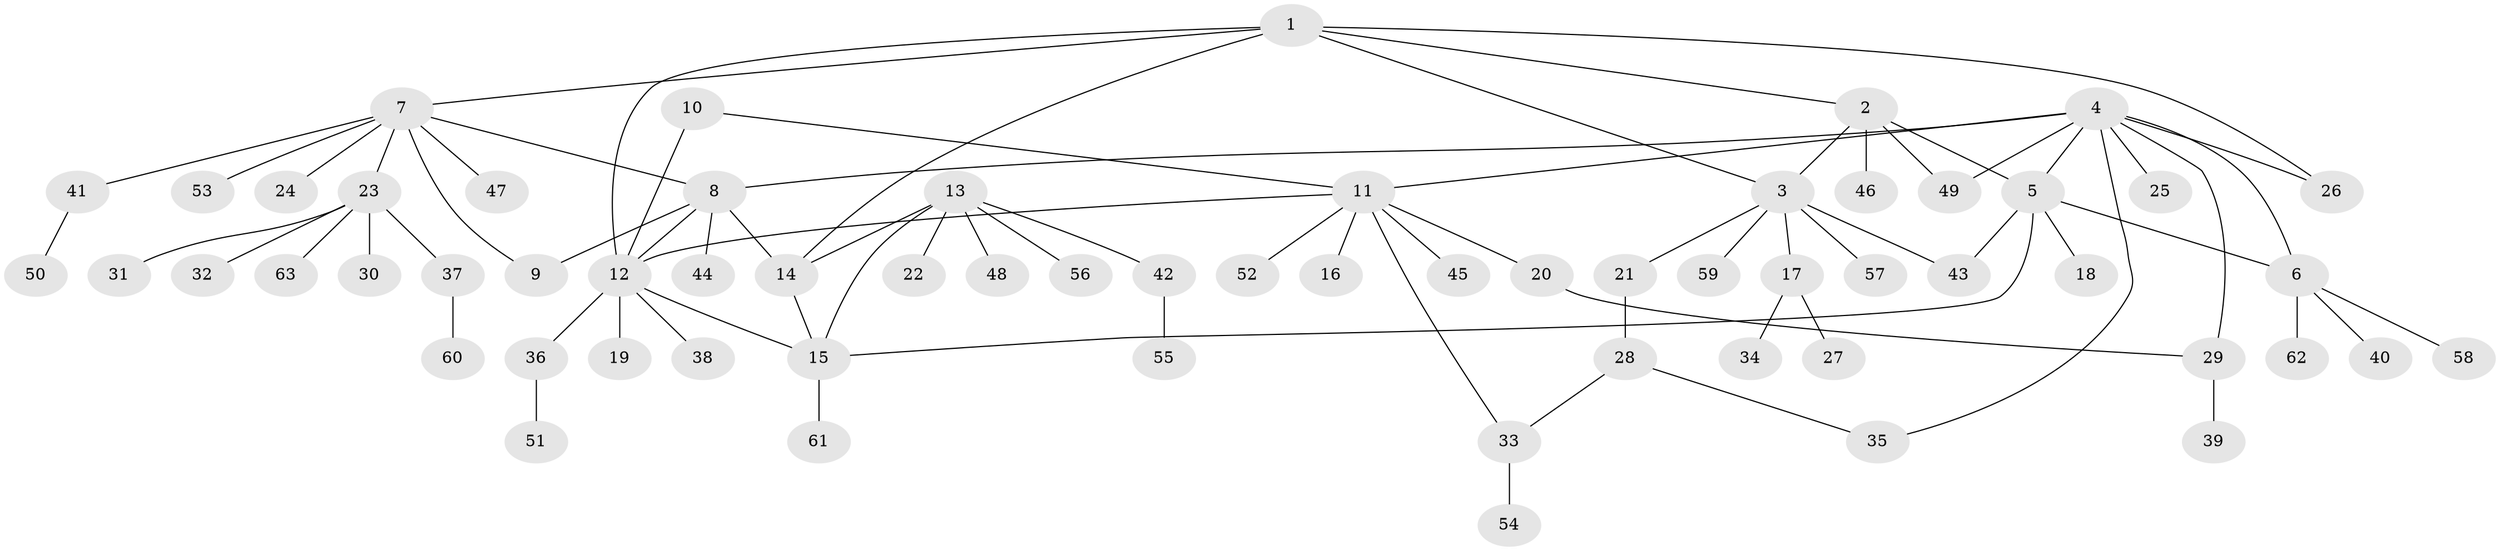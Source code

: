 // coarse degree distribution, {8: 0.029411764705882353, 2: 0.08823529411764706, 1: 0.5882352941176471, 9: 0.058823529411764705, 6: 0.058823529411764705, 5: 0.11764705882352941, 3: 0.058823529411764705}
// Generated by graph-tools (version 1.1) at 2025/46/03/06/25 01:46:57]
// undirected, 63 vertices, 79 edges
graph export_dot {
graph [start="1"]
  node [color=gray90,style=filled];
  1;
  2;
  3;
  4;
  5;
  6;
  7;
  8;
  9;
  10;
  11;
  12;
  13;
  14;
  15;
  16;
  17;
  18;
  19;
  20;
  21;
  22;
  23;
  24;
  25;
  26;
  27;
  28;
  29;
  30;
  31;
  32;
  33;
  34;
  35;
  36;
  37;
  38;
  39;
  40;
  41;
  42;
  43;
  44;
  45;
  46;
  47;
  48;
  49;
  50;
  51;
  52;
  53;
  54;
  55;
  56;
  57;
  58;
  59;
  60;
  61;
  62;
  63;
  1 -- 2;
  1 -- 3;
  1 -- 7;
  1 -- 12;
  1 -- 14;
  1 -- 26;
  2 -- 3;
  2 -- 5;
  2 -- 46;
  2 -- 49;
  3 -- 17;
  3 -- 21;
  3 -- 43;
  3 -- 57;
  3 -- 59;
  4 -- 5;
  4 -- 6;
  4 -- 8;
  4 -- 11;
  4 -- 25;
  4 -- 26;
  4 -- 29;
  4 -- 35;
  4 -- 49;
  5 -- 6;
  5 -- 15;
  5 -- 18;
  5 -- 43;
  6 -- 40;
  6 -- 58;
  6 -- 62;
  7 -- 8;
  7 -- 9;
  7 -- 23;
  7 -- 24;
  7 -- 41;
  7 -- 47;
  7 -- 53;
  8 -- 9;
  8 -- 12;
  8 -- 14;
  8 -- 44;
  10 -- 11;
  10 -- 12;
  11 -- 12;
  11 -- 16;
  11 -- 20;
  11 -- 33;
  11 -- 45;
  11 -- 52;
  12 -- 15;
  12 -- 19;
  12 -- 36;
  12 -- 38;
  13 -- 14;
  13 -- 15;
  13 -- 22;
  13 -- 42;
  13 -- 48;
  13 -- 56;
  14 -- 15;
  15 -- 61;
  17 -- 27;
  17 -- 34;
  20 -- 29;
  21 -- 28;
  23 -- 30;
  23 -- 31;
  23 -- 32;
  23 -- 37;
  23 -- 63;
  28 -- 33;
  28 -- 35;
  29 -- 39;
  33 -- 54;
  36 -- 51;
  37 -- 60;
  41 -- 50;
  42 -- 55;
}
